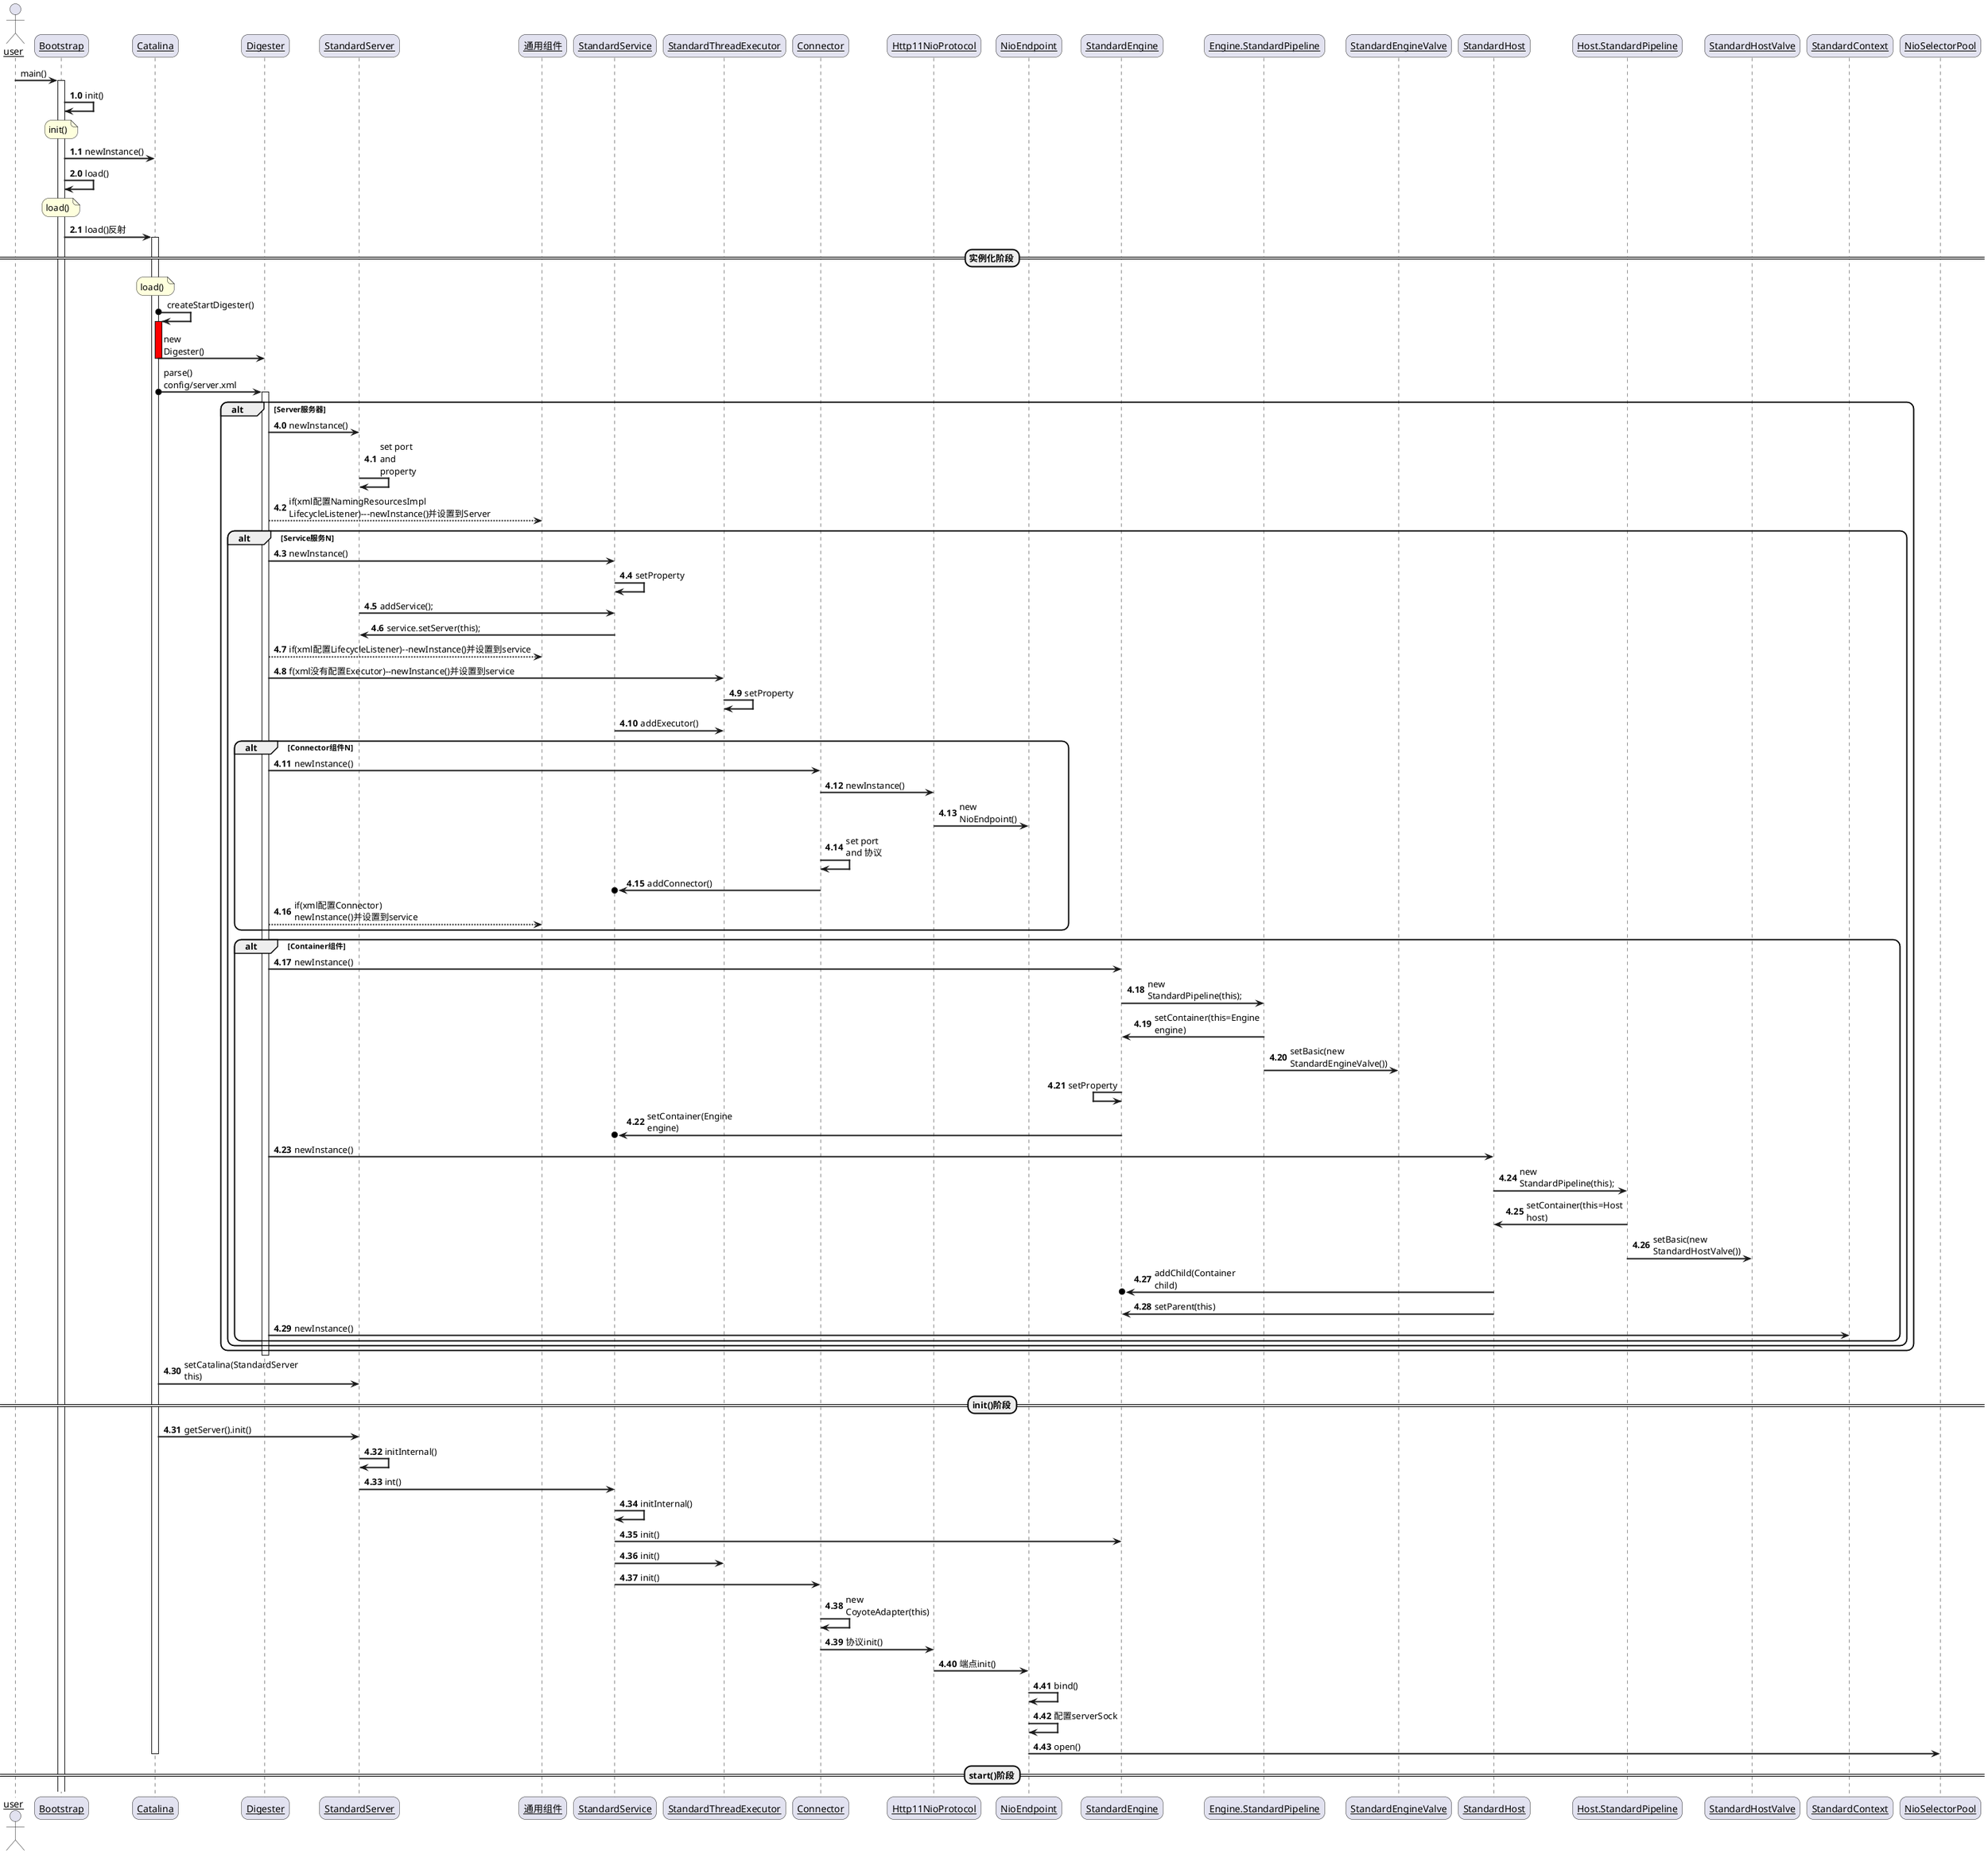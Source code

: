 @startuml
skinparam sequenceArrowThickness 2
skinparam roundcorner 20
skinparam maxmessagesize 60
skinparam sequenceParticipant underline

actor user
user-> Bootstrap:main()
autonumber 1.0
activate Bootstrap
Bootstrap->Bootstrap:init()
note over Bootstrap: init()
Bootstrap -> Catalina:newInstance()

autonumber 2.0
Bootstrap->Bootstrap:load()
note over Bootstrap: load()
Bootstrap -> Catalina:load()反射
autonumber stop
==实例化阶段==
    activate Catalina
    note over Catalina:load()
    Catalina o->Catalina:createStartDigester()

        activate Catalina#red
        Catalina ->Digester:new Digester()
        deactivate Catalina#red
        Catalina o->Digester:parse() config/server.xml
            autonumber 4.0
            activate Digester
            alt Server服务器
            Digester->StandardServer:newInstance()
                StandardServer->StandardServer:set port and property
            Digester--> 通用组件:if(xml配置NamingResourcesImpl LifecycleListener)---newInstance()并设置到Server
                alt Service服务N
                Digester->StandardService:newInstance()
                StandardService->StandardService: setProperty
                StandardServer->StandardService:addService();
                StandardService->StandardServer:service.setServer(this);
                Digester--> 通用组件:if(xml配置LifecycleListener)--newInstance()并设置到service
                Digester->StandardThreadExecutor:f(xml没有配置Executor)--newInstance()并设置到service
                StandardThreadExecutor->StandardThreadExecutor: setProperty
                StandardService->StandardThreadExecutor:addExecutor()
                    alt Connector组件N
                    Digester->Connector:newInstance()
                        Connector->Http11NioProtocol:newInstance()
                        Http11NioProtocol->NioEndpoint:new NioEndpoint()
                        Connector->Connector:set port and 协议
                        Connector->o StandardService:addConnector()
                    Digester--> 通用组件:if(xml配置Connector) newInstance()并设置到service
                    end
                    alt Container组件
                    Digester->StandardEngine:newInstance()
                        StandardEngine->Engine.StandardPipeline:new StandardPipeline(this);
                        Engine.StandardPipeline->StandardEngine:setContainer(this=Engine engine)
                        Engine.StandardPipeline->StandardEngineValve:setBasic(new StandardEngineValve())
                        StandardEngine<-StandardEngine:setProperty
                        StandardService o<-StandardEngine:setContainer(Engine engine)
                    Digester->StandardHost:newInstance()
                        StandardHost->Host.StandardPipeline:new StandardPipeline(this);
                        Host.StandardPipeline->StandardHost:setContainer(this=Host host)
                        Host.StandardPipeline->StandardHostValve:setBasic(new StandardHostValve())
                        StandardEngine o<-StandardHost:addChild(Container child)
                        StandardHost ->StandardEngine:setParent(this)
                    Digester->StandardContext:newInstance()
                    end
                end
            end
            deactivate Digester
    Catalina->StandardServer:setCatalina(StandardServer this)
==init()阶段==
    Catalina->StandardServer:getServer().init()
    StandardServer->StandardServer:initInternal()
    StandardServer->StandardService:int()
    StandardService->StandardService:initInternal()
    StandardService->StandardEngine:init()
    StandardService->StandardThreadExecutor:init()
    StandardService->Connector:init()
        Connector->Connector:new CoyoteAdapter(this)
        Connector->Http11NioProtocol:协议init()
        Http11NioProtocol->NioEndpoint:端点init()
        NioEndpoint->NioEndpoint:bind()
        NioEndpoint->NioEndpoint:配置serverSock
        NioEndpoint->NioSelectorPool:open()
    deactivate Catalina

==start()阶段==
@enduml